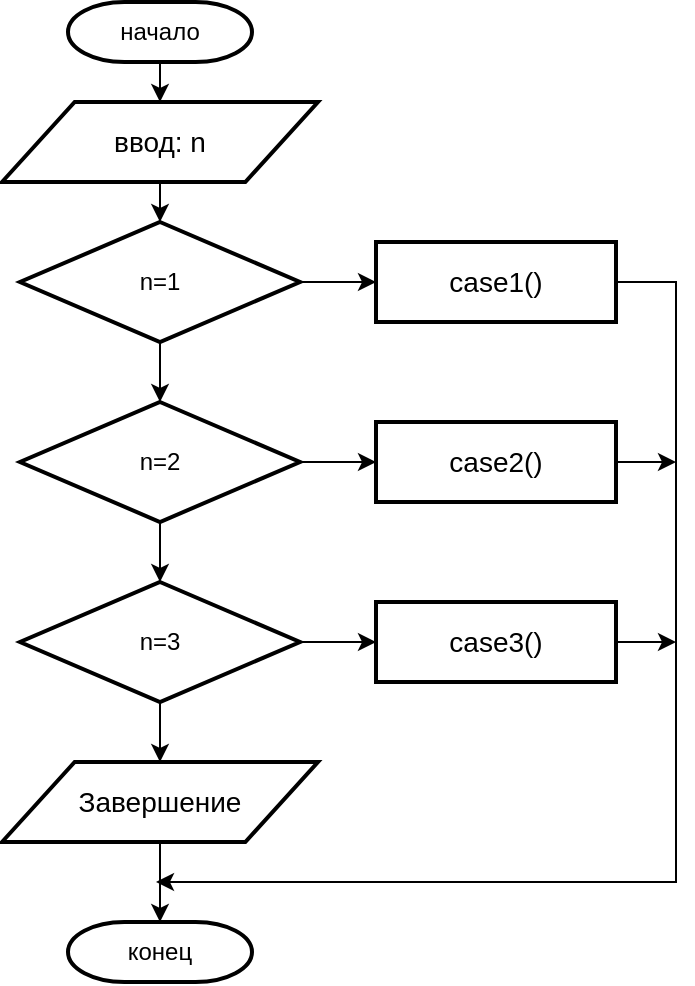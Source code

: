 <mxfile version="20.5.1" type="device"><diagram id="C5RBs43oDa-KdzZeNtuy" name="Page-1"><mxGraphModel dx="1221" dy="613" grid="1" gridSize="10" guides="1" tooltips="1" connect="1" arrows="1" fold="1" page="1" pageScale="1" pageWidth="827" pageHeight="1169" math="0" shadow="0"><root><mxCell id="WIyWlLk6GJQsqaUBKTNV-0"/><mxCell id="WIyWlLk6GJQsqaUBKTNV-1" parent="WIyWlLk6GJQsqaUBKTNV-0"/><mxCell id="EM_97SV0cyHlezfLlQO4-16" style="edgeStyle=orthogonalEdgeStyle;rounded=0;orthogonalLoop=1;jettySize=auto;html=1;exitX=0.5;exitY=1;exitDx=0;exitDy=0;exitPerimeter=0;fontSize=14;" edge="1" parent="WIyWlLk6GJQsqaUBKTNV-1" source="EM_97SV0cyHlezfLlQO4-0" target="EM_97SV0cyHlezfLlQO4-2"><mxGeometry relative="1" as="geometry"/></mxCell><mxCell id="EM_97SV0cyHlezfLlQO4-0" value="начало" style="strokeWidth=2;html=1;shape=mxgraph.flowchart.terminator;whiteSpace=wrap;" vertex="1" parent="WIyWlLk6GJQsqaUBKTNV-1"><mxGeometry x="356" y="70" width="92" height="30" as="geometry"/></mxCell><mxCell id="EM_97SV0cyHlezfLlQO4-17" style="edgeStyle=orthogonalEdgeStyle;rounded=0;orthogonalLoop=1;jettySize=auto;html=1;exitX=0.5;exitY=1;exitDx=0;exitDy=0;entryX=0.5;entryY=0;entryDx=0;entryDy=0;entryPerimeter=0;fontSize=14;" edge="1" parent="WIyWlLk6GJQsqaUBKTNV-1" source="EM_97SV0cyHlezfLlQO4-2" target="EM_97SV0cyHlezfLlQO4-3"><mxGeometry relative="1" as="geometry"/></mxCell><mxCell id="EM_97SV0cyHlezfLlQO4-2" value="ввод: n" style="shape=parallelogram;html=1;strokeWidth=2;perimeter=parallelogramPerimeter;whiteSpace=wrap;rounded=0;arcSize=12;size=0.23;fontSize=14;" vertex="1" parent="WIyWlLk6GJQsqaUBKTNV-1"><mxGeometry x="323" y="120" width="158" height="40" as="geometry"/></mxCell><mxCell id="EM_97SV0cyHlezfLlQO4-18" value="" style="edgeStyle=orthogonalEdgeStyle;rounded=0;orthogonalLoop=1;jettySize=auto;html=1;fontSize=14;" edge="1" parent="WIyWlLk6GJQsqaUBKTNV-1" source="EM_97SV0cyHlezfLlQO4-3" target="EM_97SV0cyHlezfLlQO4-12"><mxGeometry relative="1" as="geometry"/></mxCell><mxCell id="EM_97SV0cyHlezfLlQO4-19" value="" style="edgeStyle=orthogonalEdgeStyle;rounded=0;orthogonalLoop=1;jettySize=auto;html=1;fontSize=14;" edge="1" parent="WIyWlLk6GJQsqaUBKTNV-1" source="EM_97SV0cyHlezfLlQO4-3" target="EM_97SV0cyHlezfLlQO4-8"><mxGeometry relative="1" as="geometry"/></mxCell><mxCell id="EM_97SV0cyHlezfLlQO4-3" value="n=1" style="strokeWidth=2;html=1;shape=mxgraph.flowchart.decision;whiteSpace=wrap;rounded=0;" vertex="1" parent="WIyWlLk6GJQsqaUBKTNV-1"><mxGeometry x="332" y="180" width="140" height="60" as="geometry"/></mxCell><mxCell id="EM_97SV0cyHlezfLlQO4-20" value="" style="edgeStyle=orthogonalEdgeStyle;rounded=0;orthogonalLoop=1;jettySize=auto;html=1;fontSize=14;" edge="1" parent="WIyWlLk6GJQsqaUBKTNV-1" source="EM_97SV0cyHlezfLlQO4-8" target="EM_97SV0cyHlezfLlQO4-13"><mxGeometry relative="1" as="geometry"/></mxCell><mxCell id="EM_97SV0cyHlezfLlQO4-21" value="" style="edgeStyle=orthogonalEdgeStyle;rounded=0;orthogonalLoop=1;jettySize=auto;html=1;fontSize=14;" edge="1" parent="WIyWlLk6GJQsqaUBKTNV-1" source="EM_97SV0cyHlezfLlQO4-8" target="EM_97SV0cyHlezfLlQO4-9"><mxGeometry relative="1" as="geometry"/></mxCell><mxCell id="EM_97SV0cyHlezfLlQO4-8" value="n=2" style="strokeWidth=2;html=1;shape=mxgraph.flowchart.decision;whiteSpace=wrap;rounded=0;" vertex="1" parent="WIyWlLk6GJQsqaUBKTNV-1"><mxGeometry x="332" y="270" width="140" height="60" as="geometry"/></mxCell><mxCell id="EM_97SV0cyHlezfLlQO4-22" value="" style="edgeStyle=orthogonalEdgeStyle;rounded=0;orthogonalLoop=1;jettySize=auto;html=1;fontSize=14;" edge="1" parent="WIyWlLk6GJQsqaUBKTNV-1" source="EM_97SV0cyHlezfLlQO4-9" target="EM_97SV0cyHlezfLlQO4-14"><mxGeometry relative="1" as="geometry"/></mxCell><mxCell id="EM_97SV0cyHlezfLlQO4-23" value="" style="edgeStyle=orthogonalEdgeStyle;rounded=0;orthogonalLoop=1;jettySize=auto;html=1;fontSize=14;startArrow=none;" edge="1" parent="WIyWlLk6GJQsqaUBKTNV-1" source="EM_97SV0cyHlezfLlQO4-26" target="EM_97SV0cyHlezfLlQO4-11"><mxGeometry relative="1" as="geometry"/></mxCell><mxCell id="EM_97SV0cyHlezfLlQO4-28" style="edgeStyle=orthogonalEdgeStyle;rounded=0;orthogonalLoop=1;jettySize=auto;html=1;exitX=0.5;exitY=1;exitDx=0;exitDy=0;exitPerimeter=0;entryX=0.5;entryY=0;entryDx=0;entryDy=0;fontSize=14;" edge="1" parent="WIyWlLk6GJQsqaUBKTNV-1" source="EM_97SV0cyHlezfLlQO4-9" target="EM_97SV0cyHlezfLlQO4-26"><mxGeometry relative="1" as="geometry"/></mxCell><mxCell id="EM_97SV0cyHlezfLlQO4-9" value="n=3" style="strokeWidth=2;html=1;shape=mxgraph.flowchart.decision;whiteSpace=wrap;rounded=0;" vertex="1" parent="WIyWlLk6GJQsqaUBKTNV-1"><mxGeometry x="332" y="360" width="140" height="60" as="geometry"/></mxCell><mxCell id="EM_97SV0cyHlezfLlQO4-11" value="конец" style="strokeWidth=2;html=1;shape=mxgraph.flowchart.terminator;whiteSpace=wrap;" vertex="1" parent="WIyWlLk6GJQsqaUBKTNV-1"><mxGeometry x="356" y="530" width="92" height="30" as="geometry"/></mxCell><mxCell id="EM_97SV0cyHlezfLlQO4-30" style="edgeStyle=orthogonalEdgeStyle;rounded=0;orthogonalLoop=1;jettySize=auto;html=1;exitX=1;exitY=0.5;exitDx=0;exitDy=0;fontSize=14;" edge="1" parent="WIyWlLk6GJQsqaUBKTNV-1" source="EM_97SV0cyHlezfLlQO4-12"><mxGeometry relative="1" as="geometry"><mxPoint x="400" y="510" as="targetPoint"/><Array as="points"><mxPoint x="660" y="210"/><mxPoint x="660" y="510"/></Array></mxGeometry></mxCell><mxCell id="EM_97SV0cyHlezfLlQO4-12" value="case1()" style="rounded=0;whiteSpace=wrap;html=1;absoluteArcSize=1;arcSize=14;strokeWidth=2;fontSize=14;" vertex="1" parent="WIyWlLk6GJQsqaUBKTNV-1"><mxGeometry x="510" y="190" width="120" height="40" as="geometry"/></mxCell><mxCell id="EM_97SV0cyHlezfLlQO4-32" style="edgeStyle=orthogonalEdgeStyle;rounded=0;orthogonalLoop=1;jettySize=auto;html=1;exitX=1;exitY=0.5;exitDx=0;exitDy=0;fontSize=14;" edge="1" parent="WIyWlLk6GJQsqaUBKTNV-1" source="EM_97SV0cyHlezfLlQO4-13"><mxGeometry relative="1" as="geometry"><mxPoint x="660" y="300" as="targetPoint"/></mxGeometry></mxCell><mxCell id="EM_97SV0cyHlezfLlQO4-13" value="case2()" style="rounded=0;whiteSpace=wrap;html=1;absoluteArcSize=1;arcSize=14;strokeWidth=2;fontSize=14;" vertex="1" parent="WIyWlLk6GJQsqaUBKTNV-1"><mxGeometry x="510" y="280" width="120" height="40" as="geometry"/></mxCell><mxCell id="EM_97SV0cyHlezfLlQO4-34" style="edgeStyle=orthogonalEdgeStyle;rounded=0;orthogonalLoop=1;jettySize=auto;html=1;exitX=1;exitY=0.5;exitDx=0;exitDy=0;fontSize=14;" edge="1" parent="WIyWlLk6GJQsqaUBKTNV-1" source="EM_97SV0cyHlezfLlQO4-14"><mxGeometry relative="1" as="geometry"><mxPoint x="660" y="390" as="targetPoint"/></mxGeometry></mxCell><mxCell id="EM_97SV0cyHlezfLlQO4-14" value="case3()" style="rounded=0;whiteSpace=wrap;html=1;absoluteArcSize=1;arcSize=14;strokeWidth=2;fontSize=14;" vertex="1" parent="WIyWlLk6GJQsqaUBKTNV-1"><mxGeometry x="510" y="370" width="120" height="40" as="geometry"/></mxCell><mxCell id="EM_97SV0cyHlezfLlQO4-26" value="Завершение" style="shape=parallelogram;html=1;strokeWidth=2;perimeter=parallelogramPerimeter;whiteSpace=wrap;rounded=0;arcSize=12;size=0.23;fontSize=14;" vertex="1" parent="WIyWlLk6GJQsqaUBKTNV-1"><mxGeometry x="323" y="450" width="158" height="40" as="geometry"/></mxCell><mxCell id="EM_97SV0cyHlezfLlQO4-27" value="" style="edgeStyle=orthogonalEdgeStyle;rounded=0;orthogonalLoop=1;jettySize=auto;html=1;fontSize=14;endArrow=none;" edge="1" parent="WIyWlLk6GJQsqaUBKTNV-1" source="EM_97SV0cyHlezfLlQO4-9" target="EM_97SV0cyHlezfLlQO4-26"><mxGeometry relative="1" as="geometry"><mxPoint x="402" y="420" as="sourcePoint"/><mxPoint x="402" y="510" as="targetPoint"/></mxGeometry></mxCell></root></mxGraphModel></diagram></mxfile>